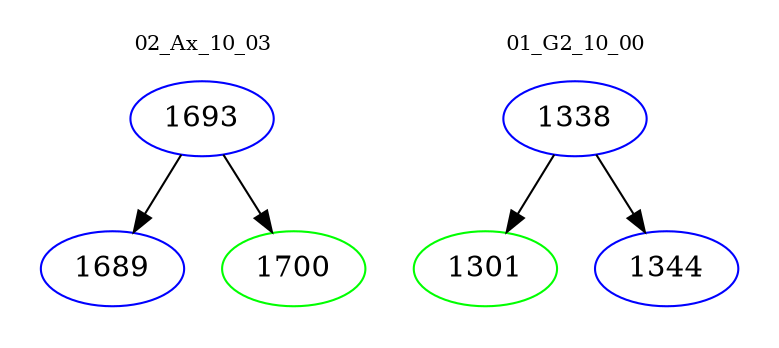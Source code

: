 digraph{
subgraph cluster_0 {
color = white
label = "02_Ax_10_03";
fontsize=10;
T0_1693 [label="1693", color="blue"]
T0_1693 -> T0_1689 [color="black"]
T0_1689 [label="1689", color="blue"]
T0_1693 -> T0_1700 [color="black"]
T0_1700 [label="1700", color="green"]
}
subgraph cluster_1 {
color = white
label = "01_G2_10_00";
fontsize=10;
T1_1338 [label="1338", color="blue"]
T1_1338 -> T1_1301 [color="black"]
T1_1301 [label="1301", color="green"]
T1_1338 -> T1_1344 [color="black"]
T1_1344 [label="1344", color="blue"]
}
}
